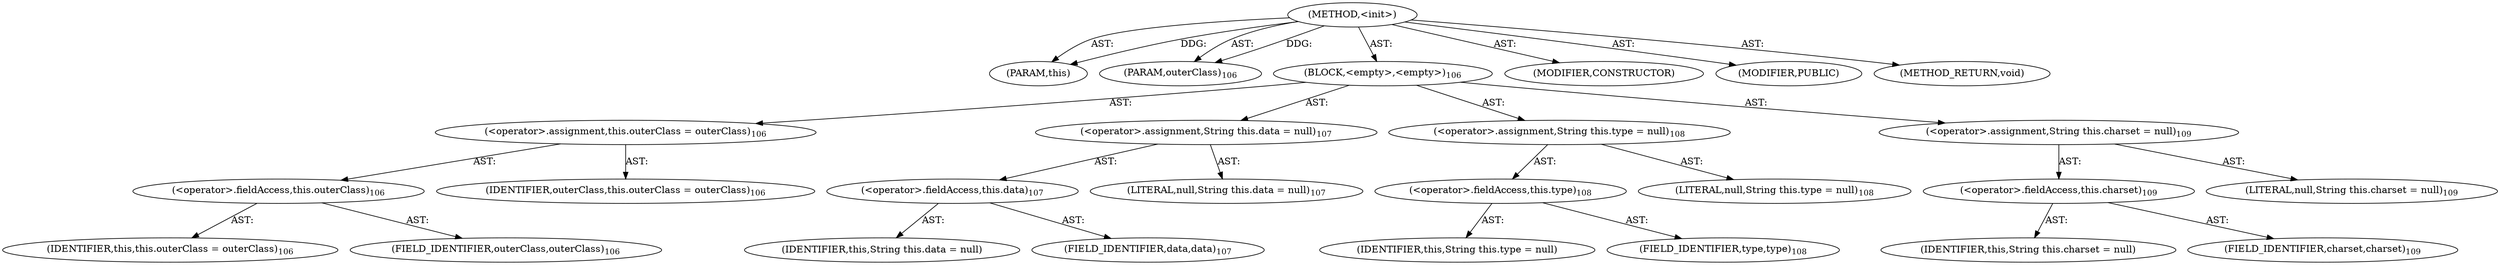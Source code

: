 digraph "&lt;init&gt;" {  
"111669149703" [label = <(METHOD,&lt;init&gt;)> ]
"115964116994" [label = <(PARAM,this)> ]
"115964116995" [label = <(PARAM,outerClass)<SUB>106</SUB>> ]
"25769803790" [label = <(BLOCK,&lt;empty&gt;,&lt;empty&gt;)<SUB>106</SUB>> ]
"30064771138" [label = <(&lt;operator&gt;.assignment,this.outerClass = outerClass)<SUB>106</SUB>> ]
"30064771139" [label = <(&lt;operator&gt;.fieldAccess,this.outerClass)<SUB>106</SUB>> ]
"68719476738" [label = <(IDENTIFIER,this,this.outerClass = outerClass)<SUB>106</SUB>> ]
"55834574876" [label = <(FIELD_IDENTIFIER,outerClass,outerClass)<SUB>106</SUB>> ]
"68719476739" [label = <(IDENTIFIER,outerClass,this.outerClass = outerClass)<SUB>106</SUB>> ]
"30064771140" [label = <(&lt;operator&gt;.assignment,String this.data = null)<SUB>107</SUB>> ]
"30064771141" [label = <(&lt;operator&gt;.fieldAccess,this.data)<SUB>107</SUB>> ]
"68719476782" [label = <(IDENTIFIER,this,String this.data = null)> ]
"55834574877" [label = <(FIELD_IDENTIFIER,data,data)<SUB>107</SUB>> ]
"90194313232" [label = <(LITERAL,null,String this.data = null)<SUB>107</SUB>> ]
"30064771142" [label = <(&lt;operator&gt;.assignment,String this.type = null)<SUB>108</SUB>> ]
"30064771143" [label = <(&lt;operator&gt;.fieldAccess,this.type)<SUB>108</SUB>> ]
"68719476783" [label = <(IDENTIFIER,this,String this.type = null)> ]
"55834574878" [label = <(FIELD_IDENTIFIER,type,type)<SUB>108</SUB>> ]
"90194313233" [label = <(LITERAL,null,String this.type = null)<SUB>108</SUB>> ]
"30064771144" [label = <(&lt;operator&gt;.assignment,String this.charset = null)<SUB>109</SUB>> ]
"30064771145" [label = <(&lt;operator&gt;.fieldAccess,this.charset)<SUB>109</SUB>> ]
"68719476784" [label = <(IDENTIFIER,this,String this.charset = null)> ]
"55834574879" [label = <(FIELD_IDENTIFIER,charset,charset)<SUB>109</SUB>> ]
"90194313234" [label = <(LITERAL,null,String this.charset = null)<SUB>109</SUB>> ]
"133143986196" [label = <(MODIFIER,CONSTRUCTOR)> ]
"133143986197" [label = <(MODIFIER,PUBLIC)> ]
"128849018887" [label = <(METHOD_RETURN,void)> ]
  "111669149703" -> "115964116994"  [ label = "AST: "] 
  "111669149703" -> "115964116995"  [ label = "AST: "] 
  "111669149703" -> "25769803790"  [ label = "AST: "] 
  "111669149703" -> "133143986196"  [ label = "AST: "] 
  "111669149703" -> "133143986197"  [ label = "AST: "] 
  "111669149703" -> "128849018887"  [ label = "AST: "] 
  "25769803790" -> "30064771138"  [ label = "AST: "] 
  "25769803790" -> "30064771140"  [ label = "AST: "] 
  "25769803790" -> "30064771142"  [ label = "AST: "] 
  "25769803790" -> "30064771144"  [ label = "AST: "] 
  "30064771138" -> "30064771139"  [ label = "AST: "] 
  "30064771138" -> "68719476739"  [ label = "AST: "] 
  "30064771139" -> "68719476738"  [ label = "AST: "] 
  "30064771139" -> "55834574876"  [ label = "AST: "] 
  "30064771140" -> "30064771141"  [ label = "AST: "] 
  "30064771140" -> "90194313232"  [ label = "AST: "] 
  "30064771141" -> "68719476782"  [ label = "AST: "] 
  "30064771141" -> "55834574877"  [ label = "AST: "] 
  "30064771142" -> "30064771143"  [ label = "AST: "] 
  "30064771142" -> "90194313233"  [ label = "AST: "] 
  "30064771143" -> "68719476783"  [ label = "AST: "] 
  "30064771143" -> "55834574878"  [ label = "AST: "] 
  "30064771144" -> "30064771145"  [ label = "AST: "] 
  "30064771144" -> "90194313234"  [ label = "AST: "] 
  "30064771145" -> "68719476784"  [ label = "AST: "] 
  "30064771145" -> "55834574879"  [ label = "AST: "] 
  "111669149703" -> "115964116994"  [ label = "DDG: "] 
  "111669149703" -> "115964116995"  [ label = "DDG: "] 
}
